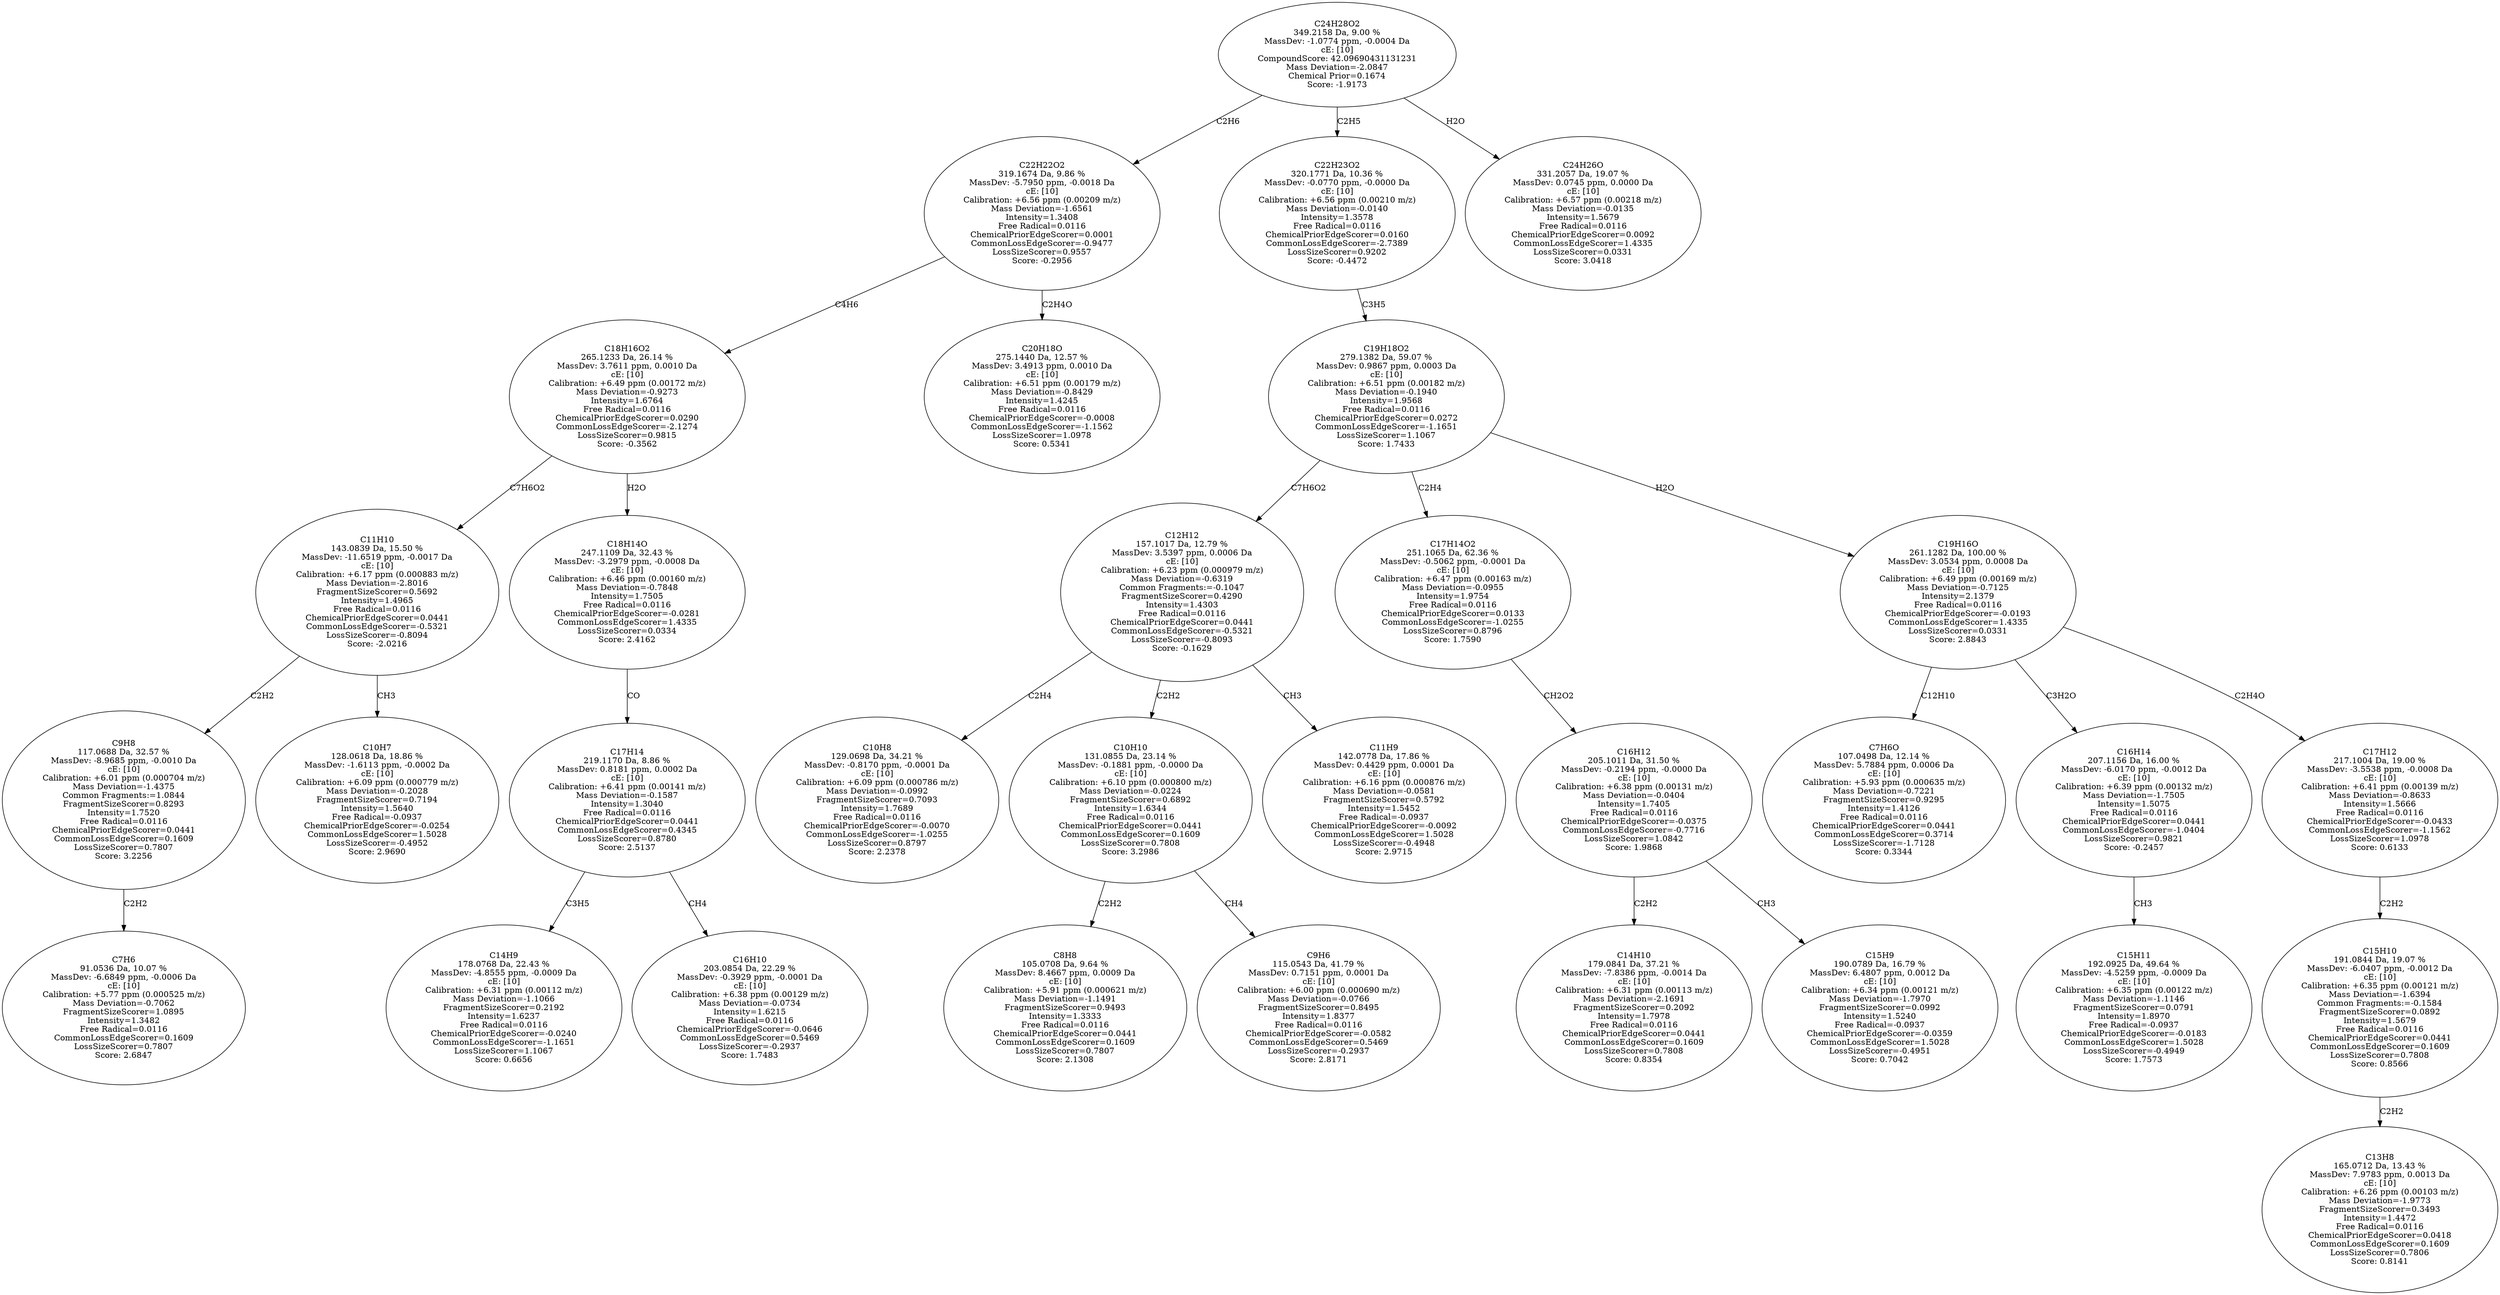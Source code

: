 strict digraph {
v1 [label="C7H6\n91.0536 Da, 10.07 %\nMassDev: -6.6849 ppm, -0.0006 Da\ncE: [10]\nCalibration: +5.77 ppm (0.000525 m/z)\nMass Deviation=-0.7062\nFragmentSizeScorer=1.0895\nIntensity=1.3482\nFree Radical=0.0116\nCommonLossEdgeScorer=0.1609\nLossSizeScorer=0.7807\nScore: 2.6847"];
v2 [label="C9H8\n117.0688 Da, 32.57 %\nMassDev: -8.9685 ppm, -0.0010 Da\ncE: [10]\nCalibration: +6.01 ppm (0.000704 m/z)\nMass Deviation=-1.4375\nCommon Fragments:=1.0844\nFragmentSizeScorer=0.8293\nIntensity=1.7520\nFree Radical=0.0116\nChemicalPriorEdgeScorer=0.0441\nCommonLossEdgeScorer=0.1609\nLossSizeScorer=0.7807\nScore: 3.2256"];
v3 [label="C10H7\n128.0618 Da, 18.86 %\nMassDev: -1.6113 ppm, -0.0002 Da\ncE: [10]\nCalibration: +6.09 ppm (0.000779 m/z)\nMass Deviation=-0.2028\nFragmentSizeScorer=0.7194\nIntensity=1.5640\nFree Radical=-0.0937\nChemicalPriorEdgeScorer=-0.0254\nCommonLossEdgeScorer=1.5028\nLossSizeScorer=-0.4952\nScore: 2.9690"];
v4 [label="C11H10\n143.0839 Da, 15.50 %\nMassDev: -11.6519 ppm, -0.0017 Da\ncE: [10]\nCalibration: +6.17 ppm (0.000883 m/z)\nMass Deviation=-2.8016\nFragmentSizeScorer=0.5692\nIntensity=1.4965\nFree Radical=0.0116\nChemicalPriorEdgeScorer=0.0441\nCommonLossEdgeScorer=-0.5321\nLossSizeScorer=-0.8094\nScore: -2.0216"];
v5 [label="C14H9\n178.0768 Da, 22.43 %\nMassDev: -4.8555 ppm, -0.0009 Da\ncE: [10]\nCalibration: +6.31 ppm (0.00112 m/z)\nMass Deviation=-1.1066\nFragmentSizeScorer=0.2192\nIntensity=1.6237\nFree Radical=0.0116\nChemicalPriorEdgeScorer=-0.0240\nCommonLossEdgeScorer=-1.1651\nLossSizeScorer=1.1067\nScore: 0.6656"];
v6 [label="C16H10\n203.0854 Da, 22.29 %\nMassDev: -0.3929 ppm, -0.0001 Da\ncE: [10]\nCalibration: +6.38 ppm (0.00129 m/z)\nMass Deviation=-0.0734\nIntensity=1.6215\nFree Radical=0.0116\nChemicalPriorEdgeScorer=-0.0646\nCommonLossEdgeScorer=0.5469\nLossSizeScorer=-0.2937\nScore: 1.7483"];
v7 [label="C17H14\n219.1170 Da, 8.86 %\nMassDev: 0.8181 ppm, 0.0002 Da\ncE: [10]\nCalibration: +6.41 ppm (0.00141 m/z)\nMass Deviation=-0.1587\nIntensity=1.3040\nFree Radical=0.0116\nChemicalPriorEdgeScorer=0.0441\nCommonLossEdgeScorer=0.4345\nLossSizeScorer=0.8780\nScore: 2.5137"];
v8 [label="C18H14O\n247.1109 Da, 32.43 %\nMassDev: -3.2979 ppm, -0.0008 Da\ncE: [10]\nCalibration: +6.46 ppm (0.00160 m/z)\nMass Deviation=-0.7848\nIntensity=1.7505\nFree Radical=0.0116\nChemicalPriorEdgeScorer=-0.0281\nCommonLossEdgeScorer=1.4335\nLossSizeScorer=0.0334\nScore: 2.4162"];
v9 [label="C18H16O2\n265.1233 Da, 26.14 %\nMassDev: 3.7611 ppm, 0.0010 Da\ncE: [10]\nCalibration: +6.49 ppm (0.00172 m/z)\nMass Deviation=-0.9273\nIntensity=1.6764\nFree Radical=0.0116\nChemicalPriorEdgeScorer=0.0290\nCommonLossEdgeScorer=-2.1274\nLossSizeScorer=0.9815\nScore: -0.3562"];
v10 [label="C20H18O\n275.1440 Da, 12.57 %\nMassDev: 3.4913 ppm, 0.0010 Da\ncE: [10]\nCalibration: +6.51 ppm (0.00179 m/z)\nMass Deviation=-0.8429\nIntensity=1.4245\nFree Radical=0.0116\nChemicalPriorEdgeScorer=-0.0008\nCommonLossEdgeScorer=-1.1562\nLossSizeScorer=1.0978\nScore: 0.5341"];
v11 [label="C22H22O2\n319.1674 Da, 9.86 %\nMassDev: -5.7950 ppm, -0.0018 Da\ncE: [10]\nCalibration: +6.56 ppm (0.00209 m/z)\nMass Deviation=-1.6561\nIntensity=1.3408\nFree Radical=0.0116\nChemicalPriorEdgeScorer=0.0001\nCommonLossEdgeScorer=-0.9477\nLossSizeScorer=0.9557\nScore: -0.2956"];
v12 [label="C10H8\n129.0698 Da, 34.21 %\nMassDev: -0.8170 ppm, -0.0001 Da\ncE: [10]\nCalibration: +6.09 ppm (0.000786 m/z)\nMass Deviation=-0.0992\nFragmentSizeScorer=0.7093\nIntensity=1.7689\nFree Radical=0.0116\nChemicalPriorEdgeScorer=-0.0070\nCommonLossEdgeScorer=-1.0255\nLossSizeScorer=0.8797\nScore: 2.2378"];
v13 [label="C8H8\n105.0708 Da, 9.64 %\nMassDev: 8.4667 ppm, 0.0009 Da\ncE: [10]\nCalibration: +5.91 ppm (0.000621 m/z)\nMass Deviation=-1.1491\nFragmentSizeScorer=0.9493\nIntensity=1.3333\nFree Radical=0.0116\nChemicalPriorEdgeScorer=0.0441\nCommonLossEdgeScorer=0.1609\nLossSizeScorer=0.7807\nScore: 2.1308"];
v14 [label="C9H6\n115.0543 Da, 41.79 %\nMassDev: 0.7151 ppm, 0.0001 Da\ncE: [10]\nCalibration: +6.00 ppm (0.000690 m/z)\nMass Deviation=-0.0766\nFragmentSizeScorer=0.8495\nIntensity=1.8377\nFree Radical=0.0116\nChemicalPriorEdgeScorer=-0.0582\nCommonLossEdgeScorer=0.5469\nLossSizeScorer=-0.2937\nScore: 2.8171"];
v15 [label="C10H10\n131.0855 Da, 23.14 %\nMassDev: -0.1881 ppm, -0.0000 Da\ncE: [10]\nCalibration: +6.10 ppm (0.000800 m/z)\nMass Deviation=-0.0224\nFragmentSizeScorer=0.6892\nIntensity=1.6344\nFree Radical=0.0116\nChemicalPriorEdgeScorer=0.0441\nCommonLossEdgeScorer=0.1609\nLossSizeScorer=0.7808\nScore: 3.2986"];
v16 [label="C11H9\n142.0778 Da, 17.86 %\nMassDev: 0.4429 ppm, 0.0001 Da\ncE: [10]\nCalibration: +6.16 ppm (0.000876 m/z)\nMass Deviation=-0.0581\nFragmentSizeScorer=0.5792\nIntensity=1.5452\nFree Radical=-0.0937\nChemicalPriorEdgeScorer=-0.0092\nCommonLossEdgeScorer=1.5028\nLossSizeScorer=-0.4948\nScore: 2.9715"];
v17 [label="C12H12\n157.1017 Da, 12.79 %\nMassDev: 3.5397 ppm, 0.0006 Da\ncE: [10]\nCalibration: +6.23 ppm (0.000979 m/z)\nMass Deviation=-0.6319\nCommon Fragments:=-0.1047\nFragmentSizeScorer=0.4290\nIntensity=1.4303\nFree Radical=0.0116\nChemicalPriorEdgeScorer=0.0441\nCommonLossEdgeScorer=-0.5321\nLossSizeScorer=-0.8093\nScore: -0.1629"];
v18 [label="C14H10\n179.0841 Da, 37.21 %\nMassDev: -7.8386 ppm, -0.0014 Da\ncE: [10]\nCalibration: +6.31 ppm (0.00113 m/z)\nMass Deviation=-2.1691\nFragmentSizeScorer=0.2092\nIntensity=1.7978\nFree Radical=0.0116\nChemicalPriorEdgeScorer=0.0441\nCommonLossEdgeScorer=0.1609\nLossSizeScorer=0.7808\nScore: 0.8354"];
v19 [label="C15H9\n190.0789 Da, 16.79 %\nMassDev: 6.4807 ppm, 0.0012 Da\ncE: [10]\nCalibration: +6.34 ppm (0.00121 m/z)\nMass Deviation=-1.7970\nFragmentSizeScorer=0.0992\nIntensity=1.5240\nFree Radical=-0.0937\nChemicalPriorEdgeScorer=-0.0359\nCommonLossEdgeScorer=1.5028\nLossSizeScorer=-0.4951\nScore: 0.7042"];
v20 [label="C16H12\n205.1011 Da, 31.50 %\nMassDev: -0.2194 ppm, -0.0000 Da\ncE: [10]\nCalibration: +6.38 ppm (0.00131 m/z)\nMass Deviation=-0.0404\nIntensity=1.7405\nFree Radical=0.0116\nChemicalPriorEdgeScorer=-0.0375\nCommonLossEdgeScorer=-0.7716\nLossSizeScorer=1.0842\nScore: 1.9868"];
v21 [label="C17H14O2\n251.1065 Da, 62.36 %\nMassDev: -0.5062 ppm, -0.0001 Da\ncE: [10]\nCalibration: +6.47 ppm (0.00163 m/z)\nMass Deviation=-0.0955\nIntensity=1.9754\nFree Radical=0.0116\nChemicalPriorEdgeScorer=0.0133\nCommonLossEdgeScorer=-1.0255\nLossSizeScorer=0.8796\nScore: 1.7590"];
v22 [label="C7H6O\n107.0498 Da, 12.14 %\nMassDev: 5.7884 ppm, 0.0006 Da\ncE: [10]\nCalibration: +5.93 ppm (0.000635 m/z)\nMass Deviation=-0.7221\nFragmentSizeScorer=0.9295\nIntensity=1.4126\nFree Radical=0.0116\nChemicalPriorEdgeScorer=0.0441\nCommonLossEdgeScorer=0.3714\nLossSizeScorer=-1.7128\nScore: 0.3344"];
v23 [label="C15H11\n192.0925 Da, 49.64 %\nMassDev: -4.5259 ppm, -0.0009 Da\ncE: [10]\nCalibration: +6.35 ppm (0.00122 m/z)\nMass Deviation=-1.1146\nFragmentSizeScorer=0.0791\nIntensity=1.8970\nFree Radical=-0.0937\nChemicalPriorEdgeScorer=-0.0183\nCommonLossEdgeScorer=1.5028\nLossSizeScorer=-0.4949\nScore: 1.7573"];
v24 [label="C16H14\n207.1156 Da, 16.00 %\nMassDev: -6.0170 ppm, -0.0012 Da\ncE: [10]\nCalibration: +6.39 ppm (0.00132 m/z)\nMass Deviation=-1.7505\nIntensity=1.5075\nFree Radical=0.0116\nChemicalPriorEdgeScorer=0.0441\nCommonLossEdgeScorer=-1.0404\nLossSizeScorer=0.9821\nScore: -0.2457"];
v25 [label="C13H8\n165.0712 Da, 13.43 %\nMassDev: 7.9783 ppm, 0.0013 Da\ncE: [10]\nCalibration: +6.26 ppm (0.00103 m/z)\nMass Deviation=-1.9773\nFragmentSizeScorer=0.3493\nIntensity=1.4472\nFree Radical=0.0116\nChemicalPriorEdgeScorer=0.0418\nCommonLossEdgeScorer=0.1609\nLossSizeScorer=0.7806\nScore: 0.8141"];
v26 [label="C15H10\n191.0844 Da, 19.07 %\nMassDev: -6.0407 ppm, -0.0012 Da\ncE: [10]\nCalibration: +6.35 ppm (0.00121 m/z)\nMass Deviation=-1.6394\nCommon Fragments:=-0.1584\nFragmentSizeScorer=0.0892\nIntensity=1.5679\nFree Radical=0.0116\nChemicalPriorEdgeScorer=0.0441\nCommonLossEdgeScorer=0.1609\nLossSizeScorer=0.7808\nScore: 0.8566"];
v27 [label="C17H12\n217.1004 Da, 19.00 %\nMassDev: -3.5538 ppm, -0.0008 Da\ncE: [10]\nCalibration: +6.41 ppm (0.00139 m/z)\nMass Deviation=-0.8633\nIntensity=1.5666\nFree Radical=0.0116\nChemicalPriorEdgeScorer=-0.0433\nCommonLossEdgeScorer=-1.1562\nLossSizeScorer=1.0978\nScore: 0.6133"];
v28 [label="C19H16O\n261.1282 Da, 100.00 %\nMassDev: 3.0534 ppm, 0.0008 Da\ncE: [10]\nCalibration: +6.49 ppm (0.00169 m/z)\nMass Deviation=-0.7125\nIntensity=2.1379\nFree Radical=0.0116\nChemicalPriorEdgeScorer=-0.0193\nCommonLossEdgeScorer=1.4335\nLossSizeScorer=0.0331\nScore: 2.8843"];
v29 [label="C19H18O2\n279.1382 Da, 59.07 %\nMassDev: 0.9867 ppm, 0.0003 Da\ncE: [10]\nCalibration: +6.51 ppm (0.00182 m/z)\nMass Deviation=-0.1940\nIntensity=1.9568\nFree Radical=0.0116\nChemicalPriorEdgeScorer=0.0272\nCommonLossEdgeScorer=-1.1651\nLossSizeScorer=1.1067\nScore: 1.7433"];
v30 [label="C22H23O2\n320.1771 Da, 10.36 %\nMassDev: -0.0770 ppm, -0.0000 Da\ncE: [10]\nCalibration: +6.56 ppm (0.00210 m/z)\nMass Deviation=-0.0140\nIntensity=1.3578\nFree Radical=0.0116\nChemicalPriorEdgeScorer=0.0160\nCommonLossEdgeScorer=-2.7389\nLossSizeScorer=0.9202\nScore: -0.4472"];
v31 [label="C24H26O\n331.2057 Da, 19.07 %\nMassDev: 0.0745 ppm, 0.0000 Da\ncE: [10]\nCalibration: +6.57 ppm (0.00218 m/z)\nMass Deviation=-0.0135\nIntensity=1.5679\nFree Radical=0.0116\nChemicalPriorEdgeScorer=0.0092\nCommonLossEdgeScorer=1.4335\nLossSizeScorer=0.0331\nScore: 3.0418"];
v32 [label="C24H28O2\n349.2158 Da, 9.00 %\nMassDev: -1.0774 ppm, -0.0004 Da\ncE: [10]\nCompoundScore: 42.09690431131231\nMass Deviation=-2.0847\nChemical Prior=0.1674\nScore: -1.9173"];
v2 -> v1 [label="C2H2"];
v4 -> v2 [label="C2H2"];
v4 -> v3 [label="CH3"];
v9 -> v4 [label="C7H6O2"];
v7 -> v5 [label="C3H5"];
v7 -> v6 [label="CH4"];
v8 -> v7 [label="CO"];
v9 -> v8 [label="H2O"];
v11 -> v9 [label="C4H6"];
v11 -> v10 [label="C2H4O"];
v32 -> v11 [label="C2H6"];
v17 -> v12 [label="C2H4"];
v15 -> v13 [label="C2H2"];
v15 -> v14 [label="CH4"];
v17 -> v15 [label="C2H2"];
v17 -> v16 [label="CH3"];
v29 -> v17 [label="C7H6O2"];
v20 -> v18 [label="C2H2"];
v20 -> v19 [label="CH3"];
v21 -> v20 [label="CH2O2"];
v29 -> v21 [label="C2H4"];
v28 -> v22 [label="C12H10"];
v24 -> v23 [label="CH3"];
v28 -> v24 [label="C3H2O"];
v26 -> v25 [label="C2H2"];
v27 -> v26 [label="C2H2"];
v28 -> v27 [label="C2H4O"];
v29 -> v28 [label="H2O"];
v30 -> v29 [label="C3H5"];
v32 -> v30 [label="C2H5"];
v32 -> v31 [label="H2O"];
}